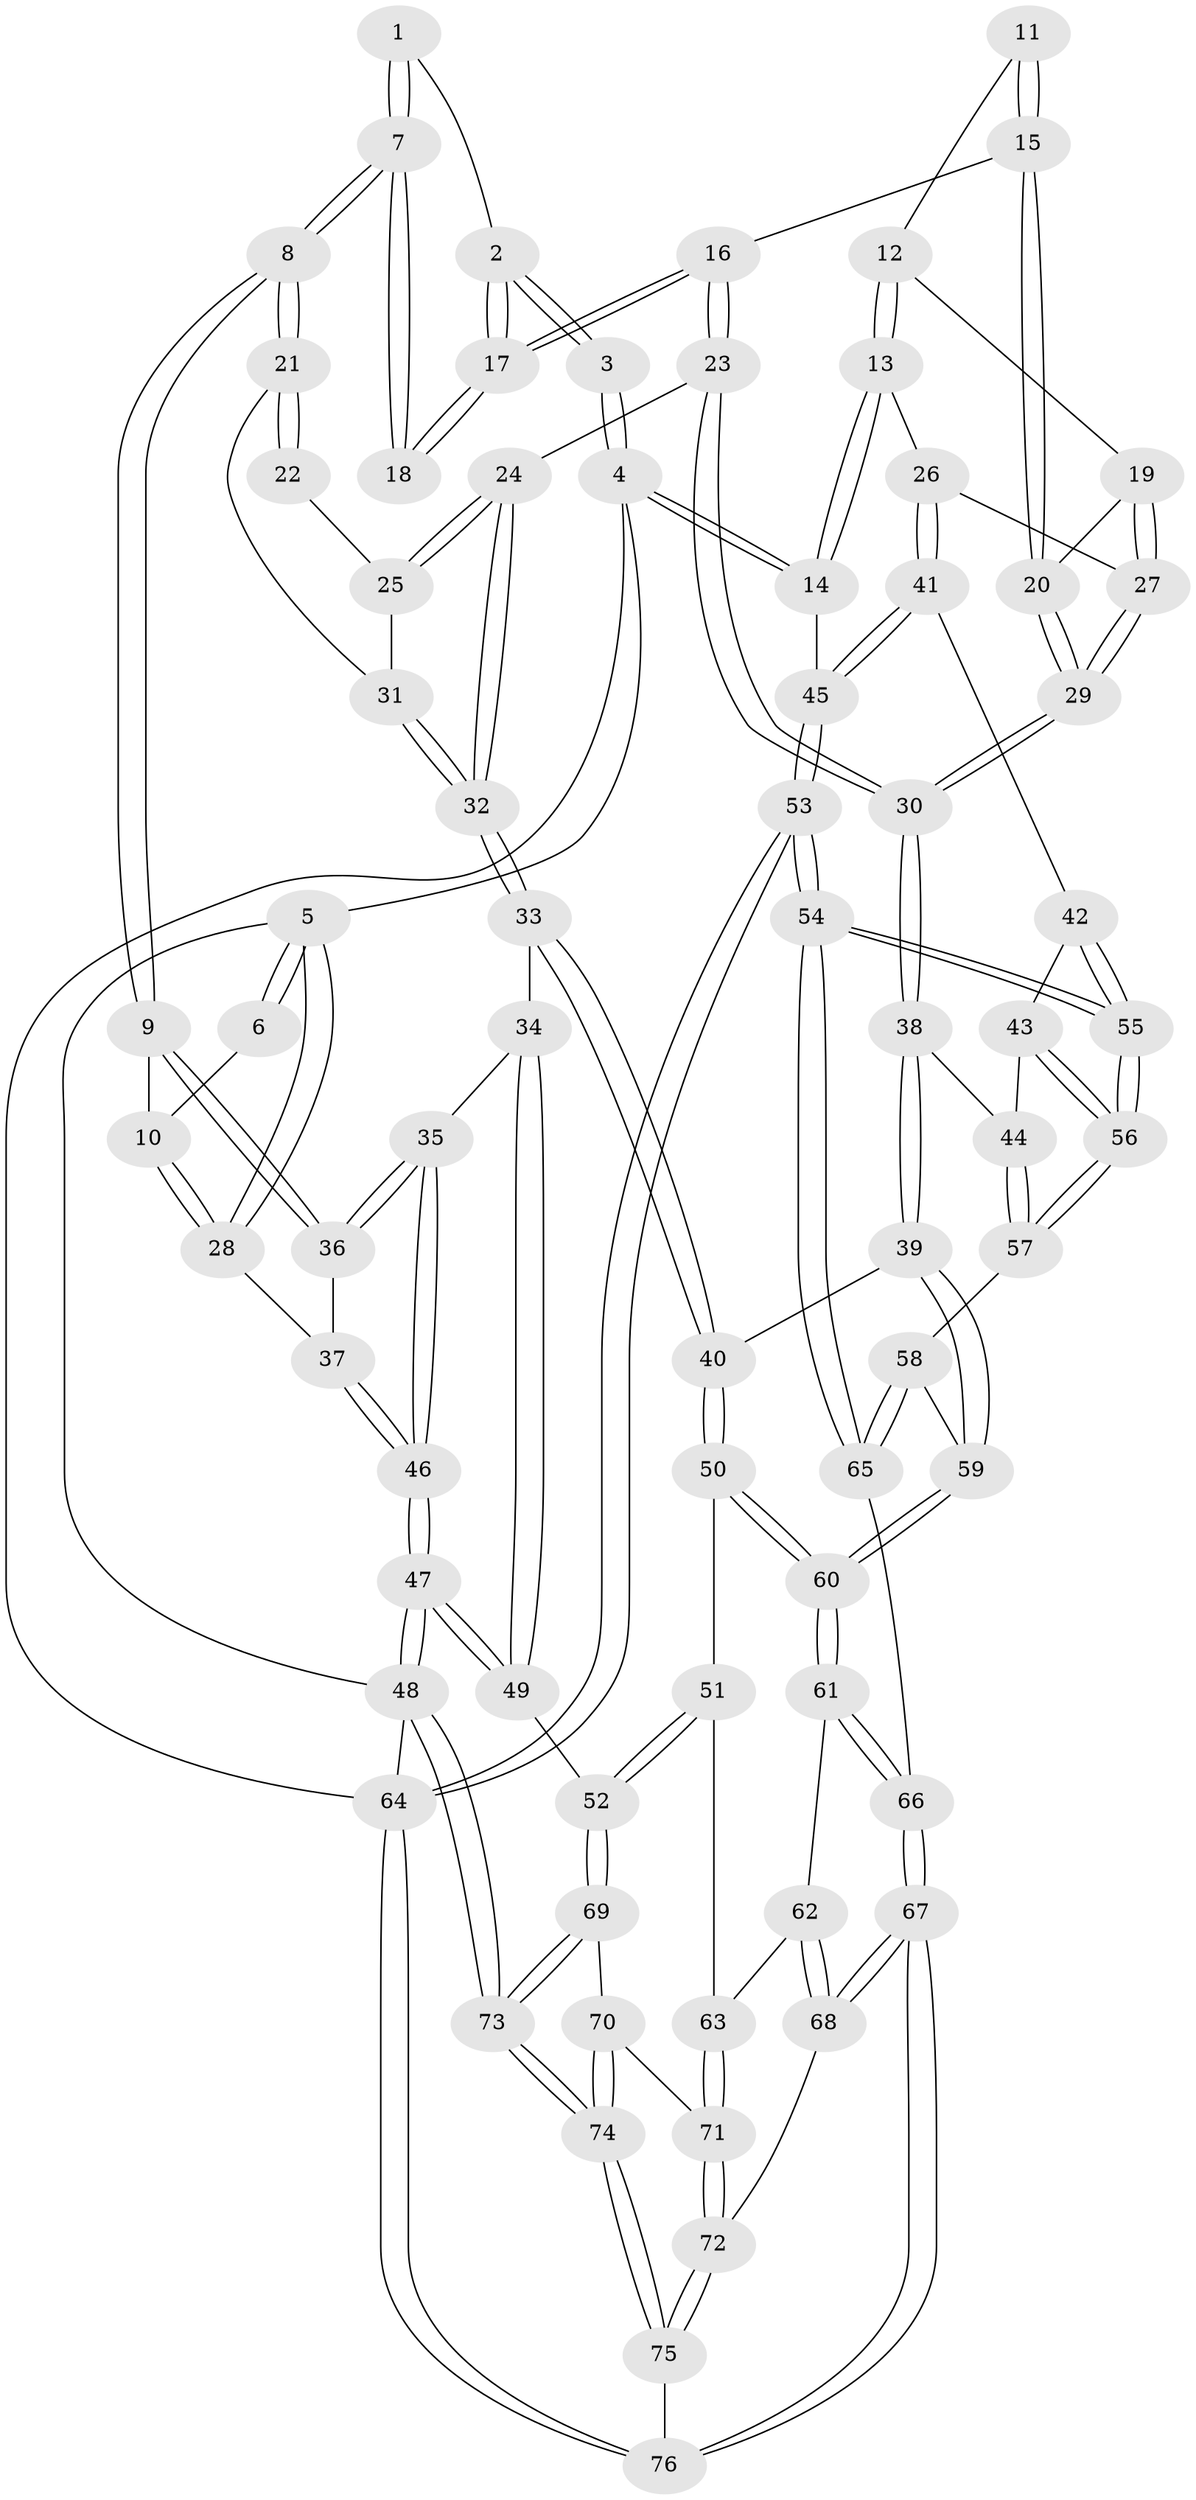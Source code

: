 // coarse degree distribution, {3: 0.15789473684210525, 5: 0.2894736842105263, 2: 0.05263157894736842, 1: 0.02631578947368421, 7: 0.05263157894736842, 4: 0.2631578947368421, 6: 0.15789473684210525}
// Generated by graph-tools (version 1.1) at 2025/06/03/04/25 22:06:04]
// undirected, 76 vertices, 187 edges
graph export_dot {
graph [start="1"]
  node [color=gray90,style=filled];
  1 [pos="+0.3485977816762452+0"];
  2 [pos="+0.48341745283510934+0"];
  3 [pos="+0.7701328626179466+0"];
  4 [pos="+1+0"];
  5 [pos="+0+0"];
  6 [pos="+0.26756982820554864+0"];
  7 [pos="+0.24577578721305046+0.2730806985597542"];
  8 [pos="+0.24203870331485794+0.2804914540015779"];
  9 [pos="+0.17897003711624604+0.319299166504435"];
  10 [pos="+0.12791632879451736+0.24681456505196303"];
  11 [pos="+0.8224245365008138+0.13875124025991073"];
  12 [pos="+0.9057509811673974+0.20824663029136178"];
  13 [pos="+1+0.22733529069821723"];
  14 [pos="+1+0.16090120928045257"];
  15 [pos="+0.664042582691164+0.22224403163656917"];
  16 [pos="+0.547084247980702+0.15776036249972297"];
  17 [pos="+0.5312493827271645+0.1368140640090501"];
  18 [pos="+0.47159140390945936+0.19934853138692585"];
  19 [pos="+0.8153443722454081+0.27428121674492006"];
  20 [pos="+0.6707728074431835+0.23235523491778576"];
  21 [pos="+0.312529485836617+0.3074348540047013"];
  22 [pos="+0.4554127639764227+0.2228873717691318"];
  23 [pos="+0.5342035424623803+0.36210006432899994"];
  24 [pos="+0.4349914947142173+0.3988437075332653"];
  25 [pos="+0.4157231914371388+0.3129186771095314"];
  26 [pos="+0.8806184278073695+0.4014264150983376"];
  27 [pos="+0.8059601579455011+0.37920541467897473"];
  28 [pos="+0+0"];
  29 [pos="+0.7092688793363693+0.4085350435498374"];
  30 [pos="+0.6516200299418585+0.5014607681623418"];
  31 [pos="+0.3365263374849565+0.3265821371057493"];
  32 [pos="+0.38611407152574767+0.45866667862260496"];
  33 [pos="+0.3776259975310055+0.48286882181683244"];
  34 [pos="+0.19261898412315606+0.46297353263275826"];
  35 [pos="+0.15890402615439495+0.3893937669194938"];
  36 [pos="+0.16314799804950308+0.3676165599624595"];
  37 [pos="+0+0.0992931133265648"];
  38 [pos="+0.6511038345752601+0.5079586804486974"];
  39 [pos="+0.6421010173384686+0.5186208914454312"];
  40 [pos="+0.4400480743944609+0.575468394357507"];
  41 [pos="+0.9216945897959749+0.5023293427698244"];
  42 [pos="+0.894009868094401+0.528012564660778"];
  43 [pos="+0.7750065929688563+0.5479766501874915"];
  44 [pos="+0.7197368106332815+0.5329456929643948"];
  45 [pos="+1+0.524594733842601"];
  46 [pos="+0+0.43583627828932736"];
  47 [pos="+0+0.7369422485327042"];
  48 [pos="+0+1"];
  49 [pos="+0.1029595141335623+0.7289299958161626"];
  50 [pos="+0.4234258397494814+0.6275868072716538"];
  51 [pos="+0.4074929435371291+0.6391780754723899"];
  52 [pos="+0.10610562805701125+0.7308021258639665"];
  53 [pos="+1+1"];
  54 [pos="+1+1"];
  55 [pos="+0.9020468970987505+0.8052045741362248"];
  56 [pos="+0.8540896235307487+0.7812684250958811"];
  57 [pos="+0.7958302122621198+0.7680294752387835"];
  58 [pos="+0.7388087987261687+0.7595288038594405"];
  59 [pos="+0.6592926753578565+0.7190043370988753"];
  60 [pos="+0.5474410132345904+0.7798002560156658"];
  61 [pos="+0.5450164552179831+0.7885030440952224"];
  62 [pos="+0.49417456520644065+0.8191186050962682"];
  63 [pos="+0.37387253874163895+0.8494951179490233"];
  64 [pos="+1+1"];
  65 [pos="+0.6542976977054981+0.8970683105386675"];
  66 [pos="+0.6032809364860914+0.9145855155393788"];
  67 [pos="+0.5587243128513261+1"];
  68 [pos="+0.4821082757830399+0.9184107607033276"];
  69 [pos="+0.11045321681460965+0.7367198320210175"];
  70 [pos="+0.1814907386011818+0.8038346244501239"];
  71 [pos="+0.3575375551491372+0.8634566220523057"];
  72 [pos="+0.36146220506323806+0.8780438228419245"];
  73 [pos="+0.08384817477007654+1"];
  74 [pos="+0.2688779512640032+1"];
  75 [pos="+0.38686730166346056+1"];
  76 [pos="+0.5509422079918659+1"];
  1 -- 2;
  1 -- 7;
  1 -- 7;
  2 -- 3;
  2 -- 3;
  2 -- 17;
  2 -- 17;
  3 -- 4;
  3 -- 4;
  4 -- 5;
  4 -- 14;
  4 -- 14;
  4 -- 64;
  5 -- 6;
  5 -- 6;
  5 -- 28;
  5 -- 28;
  5 -- 48;
  6 -- 10;
  7 -- 8;
  7 -- 8;
  7 -- 18;
  7 -- 18;
  8 -- 9;
  8 -- 9;
  8 -- 21;
  8 -- 21;
  9 -- 10;
  9 -- 36;
  9 -- 36;
  10 -- 28;
  10 -- 28;
  11 -- 12;
  11 -- 15;
  11 -- 15;
  12 -- 13;
  12 -- 13;
  12 -- 19;
  13 -- 14;
  13 -- 14;
  13 -- 26;
  14 -- 45;
  15 -- 16;
  15 -- 20;
  15 -- 20;
  16 -- 17;
  16 -- 17;
  16 -- 23;
  16 -- 23;
  17 -- 18;
  17 -- 18;
  19 -- 20;
  19 -- 27;
  19 -- 27;
  20 -- 29;
  20 -- 29;
  21 -- 22;
  21 -- 22;
  21 -- 31;
  22 -- 25;
  23 -- 24;
  23 -- 30;
  23 -- 30;
  24 -- 25;
  24 -- 25;
  24 -- 32;
  24 -- 32;
  25 -- 31;
  26 -- 27;
  26 -- 41;
  26 -- 41;
  27 -- 29;
  27 -- 29;
  28 -- 37;
  29 -- 30;
  29 -- 30;
  30 -- 38;
  30 -- 38;
  31 -- 32;
  31 -- 32;
  32 -- 33;
  32 -- 33;
  33 -- 34;
  33 -- 40;
  33 -- 40;
  34 -- 35;
  34 -- 49;
  34 -- 49;
  35 -- 36;
  35 -- 36;
  35 -- 46;
  35 -- 46;
  36 -- 37;
  37 -- 46;
  37 -- 46;
  38 -- 39;
  38 -- 39;
  38 -- 44;
  39 -- 40;
  39 -- 59;
  39 -- 59;
  40 -- 50;
  40 -- 50;
  41 -- 42;
  41 -- 45;
  41 -- 45;
  42 -- 43;
  42 -- 55;
  42 -- 55;
  43 -- 44;
  43 -- 56;
  43 -- 56;
  44 -- 57;
  44 -- 57;
  45 -- 53;
  45 -- 53;
  46 -- 47;
  46 -- 47;
  47 -- 48;
  47 -- 48;
  47 -- 49;
  47 -- 49;
  48 -- 73;
  48 -- 73;
  48 -- 64;
  49 -- 52;
  50 -- 51;
  50 -- 60;
  50 -- 60;
  51 -- 52;
  51 -- 52;
  51 -- 63;
  52 -- 69;
  52 -- 69;
  53 -- 54;
  53 -- 54;
  53 -- 64;
  53 -- 64;
  54 -- 55;
  54 -- 55;
  54 -- 65;
  54 -- 65;
  55 -- 56;
  55 -- 56;
  56 -- 57;
  56 -- 57;
  57 -- 58;
  58 -- 59;
  58 -- 65;
  58 -- 65;
  59 -- 60;
  59 -- 60;
  60 -- 61;
  60 -- 61;
  61 -- 62;
  61 -- 66;
  61 -- 66;
  62 -- 63;
  62 -- 68;
  62 -- 68;
  63 -- 71;
  63 -- 71;
  64 -- 76;
  64 -- 76;
  65 -- 66;
  66 -- 67;
  66 -- 67;
  67 -- 68;
  67 -- 68;
  67 -- 76;
  67 -- 76;
  68 -- 72;
  69 -- 70;
  69 -- 73;
  69 -- 73;
  70 -- 71;
  70 -- 74;
  70 -- 74;
  71 -- 72;
  71 -- 72;
  72 -- 75;
  72 -- 75;
  73 -- 74;
  73 -- 74;
  74 -- 75;
  74 -- 75;
  75 -- 76;
}
